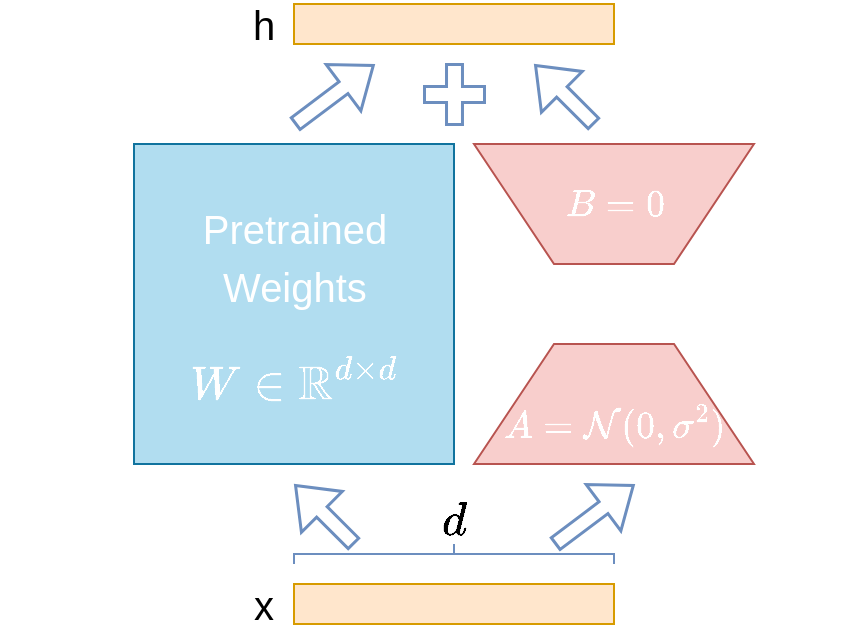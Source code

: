 <mxfile version="23.1.7" type="github">
  <diagram name="第 1 页" id="8flzCKs2ITmLrf17s9QG">
    <mxGraphModel dx="868" dy="503" grid="1" gridSize="10" guides="1" tooltips="1" connect="1" arrows="1" fold="1" page="1" pageScale="1" pageWidth="827" pageHeight="1169" math="1" shadow="0">
      <root>
        <mxCell id="0" />
        <mxCell id="1" parent="0" />
        <mxCell id="Kn0AdO44dXeZzWZKp9BY-1" value="" style="rounded=0;whiteSpace=wrap;html=1;fillColor=#ffe6cc;strokeColor=#d79b00;" vertex="1" parent="1">
          <mxGeometry x="160" y="300" width="160" height="20" as="geometry" />
        </mxCell>
        <mxCell id="Kn0AdO44dXeZzWZKp9BY-2" value="" style="whiteSpace=wrap;html=1;aspect=fixed;fillColor=#b1ddf0;strokeColor=#10739e;gradientDirection=north;" vertex="1" parent="1">
          <mxGeometry x="80" y="80" width="160" height="160" as="geometry" />
        </mxCell>
        <mxCell id="Kn0AdO44dXeZzWZKp9BY-3" value="" style="shape=trapezoid;perimeter=trapezoidPerimeter;whiteSpace=wrap;html=1;fixedSize=1;size=40;fillColor=#f8cecc;strokeColor=#b85450;" vertex="1" parent="1">
          <mxGeometry x="250" y="180" width="140" height="60" as="geometry" />
        </mxCell>
        <mxCell id="Kn0AdO44dXeZzWZKp9BY-4" value="" style="shape=trapezoid;perimeter=trapezoidPerimeter;whiteSpace=wrap;html=1;fixedSize=1;size=40;direction=west;fillColor=#f8cecc;strokeColor=#b85450;" vertex="1" parent="1">
          <mxGeometry x="250" y="80" width="140" height="60" as="geometry" />
        </mxCell>
        <mxCell id="Kn0AdO44dXeZzWZKp9BY-5" value="" style="shape=flexArrow;endArrow=classic;html=1;rounded=0;fillColor=none;strokeColor=#6c8ebf;width=6.897;endSize=5.703;strokeWidth=1.5;" edge="1" parent="1">
          <mxGeometry width="50" height="50" relative="1" as="geometry">
            <mxPoint x="290" y="280" as="sourcePoint" />
            <mxPoint x="330" y="250" as="targetPoint" />
          </mxGeometry>
        </mxCell>
        <mxCell id="Kn0AdO44dXeZzWZKp9BY-6" value="" style="rounded=0;whiteSpace=wrap;html=1;fillColor=#ffe6cc;strokeColor=#d79b00;" vertex="1" parent="1">
          <mxGeometry x="160" y="10" width="160" height="20" as="geometry" />
        </mxCell>
        <mxCell id="Kn0AdO44dXeZzWZKp9BY-8" value="" style="strokeWidth=1;html=1;shape=mxgraph.flowchart.annotation_2;align=left;labelPosition=right;pointerEvents=1;direction=south;fillColor=#dae8fc;strokeColor=#6c8ebf;" vertex="1" parent="1">
          <mxGeometry x="160" y="280" width="160" height="10" as="geometry" />
        </mxCell>
        <mxCell id="Kn0AdO44dXeZzWZKp9BY-9" value="&lt;font style=&quot;font-size: 20px;&quot; face=&quot;Courier New&quot;&gt;$$d$$&lt;/font&gt;" style="text;html=1;align=center;verticalAlign=middle;whiteSpace=wrap;rounded=0;" vertex="1" parent="1">
          <mxGeometry x="210" y="260" width="60" height="20" as="geometry" />
        </mxCell>
        <mxCell id="Kn0AdO44dXeZzWZKp9BY-10" value="" style="shape=flexArrow;endArrow=classic;html=1;rounded=0;fillColor=none;strokeColor=#6c8ebf;width=6.897;endSize=5.703;strokeWidth=1.5;" edge="1" parent="1">
          <mxGeometry width="50" height="50" relative="1" as="geometry">
            <mxPoint x="190" y="280" as="sourcePoint" />
            <mxPoint x="160" y="250" as="targetPoint" />
          </mxGeometry>
        </mxCell>
        <mxCell id="Kn0AdO44dXeZzWZKp9BY-11" value="&lt;font face=&quot;Helvetica&quot; style=&quot;font-size: 20px;&quot;&gt;x&lt;/font&gt;" style="text;html=1;align=center;verticalAlign=middle;whiteSpace=wrap;rounded=0;" vertex="1" parent="1">
          <mxGeometry x="130" y="300" width="30" height="20" as="geometry" />
        </mxCell>
        <mxCell id="Kn0AdO44dXeZzWZKp9BY-12" value="" style="shape=flexArrow;endArrow=classic;html=1;rounded=0;fillColor=none;strokeColor=#6c8ebf;width=6.897;endSize=5.703;strokeWidth=1.5;" edge="1" parent="1">
          <mxGeometry width="50" height="50" relative="1" as="geometry">
            <mxPoint x="160" y="70" as="sourcePoint" />
            <mxPoint x="200" y="40" as="targetPoint" />
          </mxGeometry>
        </mxCell>
        <mxCell id="Kn0AdO44dXeZzWZKp9BY-13" value="" style="shape=flexArrow;endArrow=classic;html=1;rounded=0;fillColor=none;strokeColor=#6c8ebf;width=6.897;endSize=5.703;strokeWidth=1.5;" edge="1" parent="1">
          <mxGeometry width="50" height="50" relative="1" as="geometry">
            <mxPoint x="310" y="70" as="sourcePoint" />
            <mxPoint x="280" y="40" as="targetPoint" />
          </mxGeometry>
        </mxCell>
        <mxCell id="Kn0AdO44dXeZzWZKp9BY-14" value="" style="shape=cross;whiteSpace=wrap;html=1;fillColor=none;strokeColor=#6c8ebf;strokeWidth=1.5;size=0.266;" vertex="1" parent="1">
          <mxGeometry x="225" y="40" width="30" height="30" as="geometry" />
        </mxCell>
        <mxCell id="Kn0AdO44dXeZzWZKp9BY-16" value="&lt;font face=&quot;Helvetica&quot; color=&quot;#ffffff&quot; style=&quot;font-weight: normal; font-size: 20px;&quot;&gt;Pretrained&lt;br&gt;Weights&lt;br&gt;$$W\in \mathbb{R}^{d\times d}$$&lt;/font&gt;" style="text;strokeColor=none;fillColor=none;html=1;fontSize=24;fontStyle=1;verticalAlign=middle;align=center;" vertex="1" parent="1">
          <mxGeometry x="80" y="100" width="160" height="140" as="geometry" />
        </mxCell>
        <mxCell id="Kn0AdO44dXeZzWZKp9BY-17" value="&lt;font face=&quot;Helvetica&quot; style=&quot;font-size: 20px;&quot;&gt;h&lt;/font&gt;" style="text;html=1;align=center;verticalAlign=middle;whiteSpace=wrap;rounded=0;" vertex="1" parent="1">
          <mxGeometry x="130" y="10" width="30" height="20" as="geometry" />
        </mxCell>
        <mxCell id="Kn0AdO44dXeZzWZKp9BY-18" value="&lt;font size=&quot;1&quot; color=&quot;#ffffff&quot;&gt;&lt;span style=&quot;font-weight: 400; font-size: 16px;&quot;&gt;$$B=0$$&lt;/span&gt;&lt;/font&gt;" style="text;strokeColor=none;fillColor=none;html=1;fontSize=24;fontStyle=1;verticalAlign=middle;align=center;" vertex="1" parent="1">
          <mxGeometry x="250" y="80" width="140" height="60" as="geometry" />
        </mxCell>
        <mxCell id="Kn0AdO44dXeZzWZKp9BY-19" value="&lt;font size=&quot;1&quot; color=&quot;#ffffff&quot;&gt;&lt;span style=&quot;font-weight: 400; font-size: 16px;&quot;&gt;$$A=\mathcal{N}(0,\sigma^2)$$&lt;/span&gt;&lt;/font&gt;" style="text;strokeColor=none;fillColor=none;html=1;fontSize=24;fontStyle=1;verticalAlign=middle;align=center;" vertex="1" parent="1">
          <mxGeometry x="250" y="200" width="140" height="40" as="geometry" />
        </mxCell>
      </root>
    </mxGraphModel>
  </diagram>
</mxfile>
